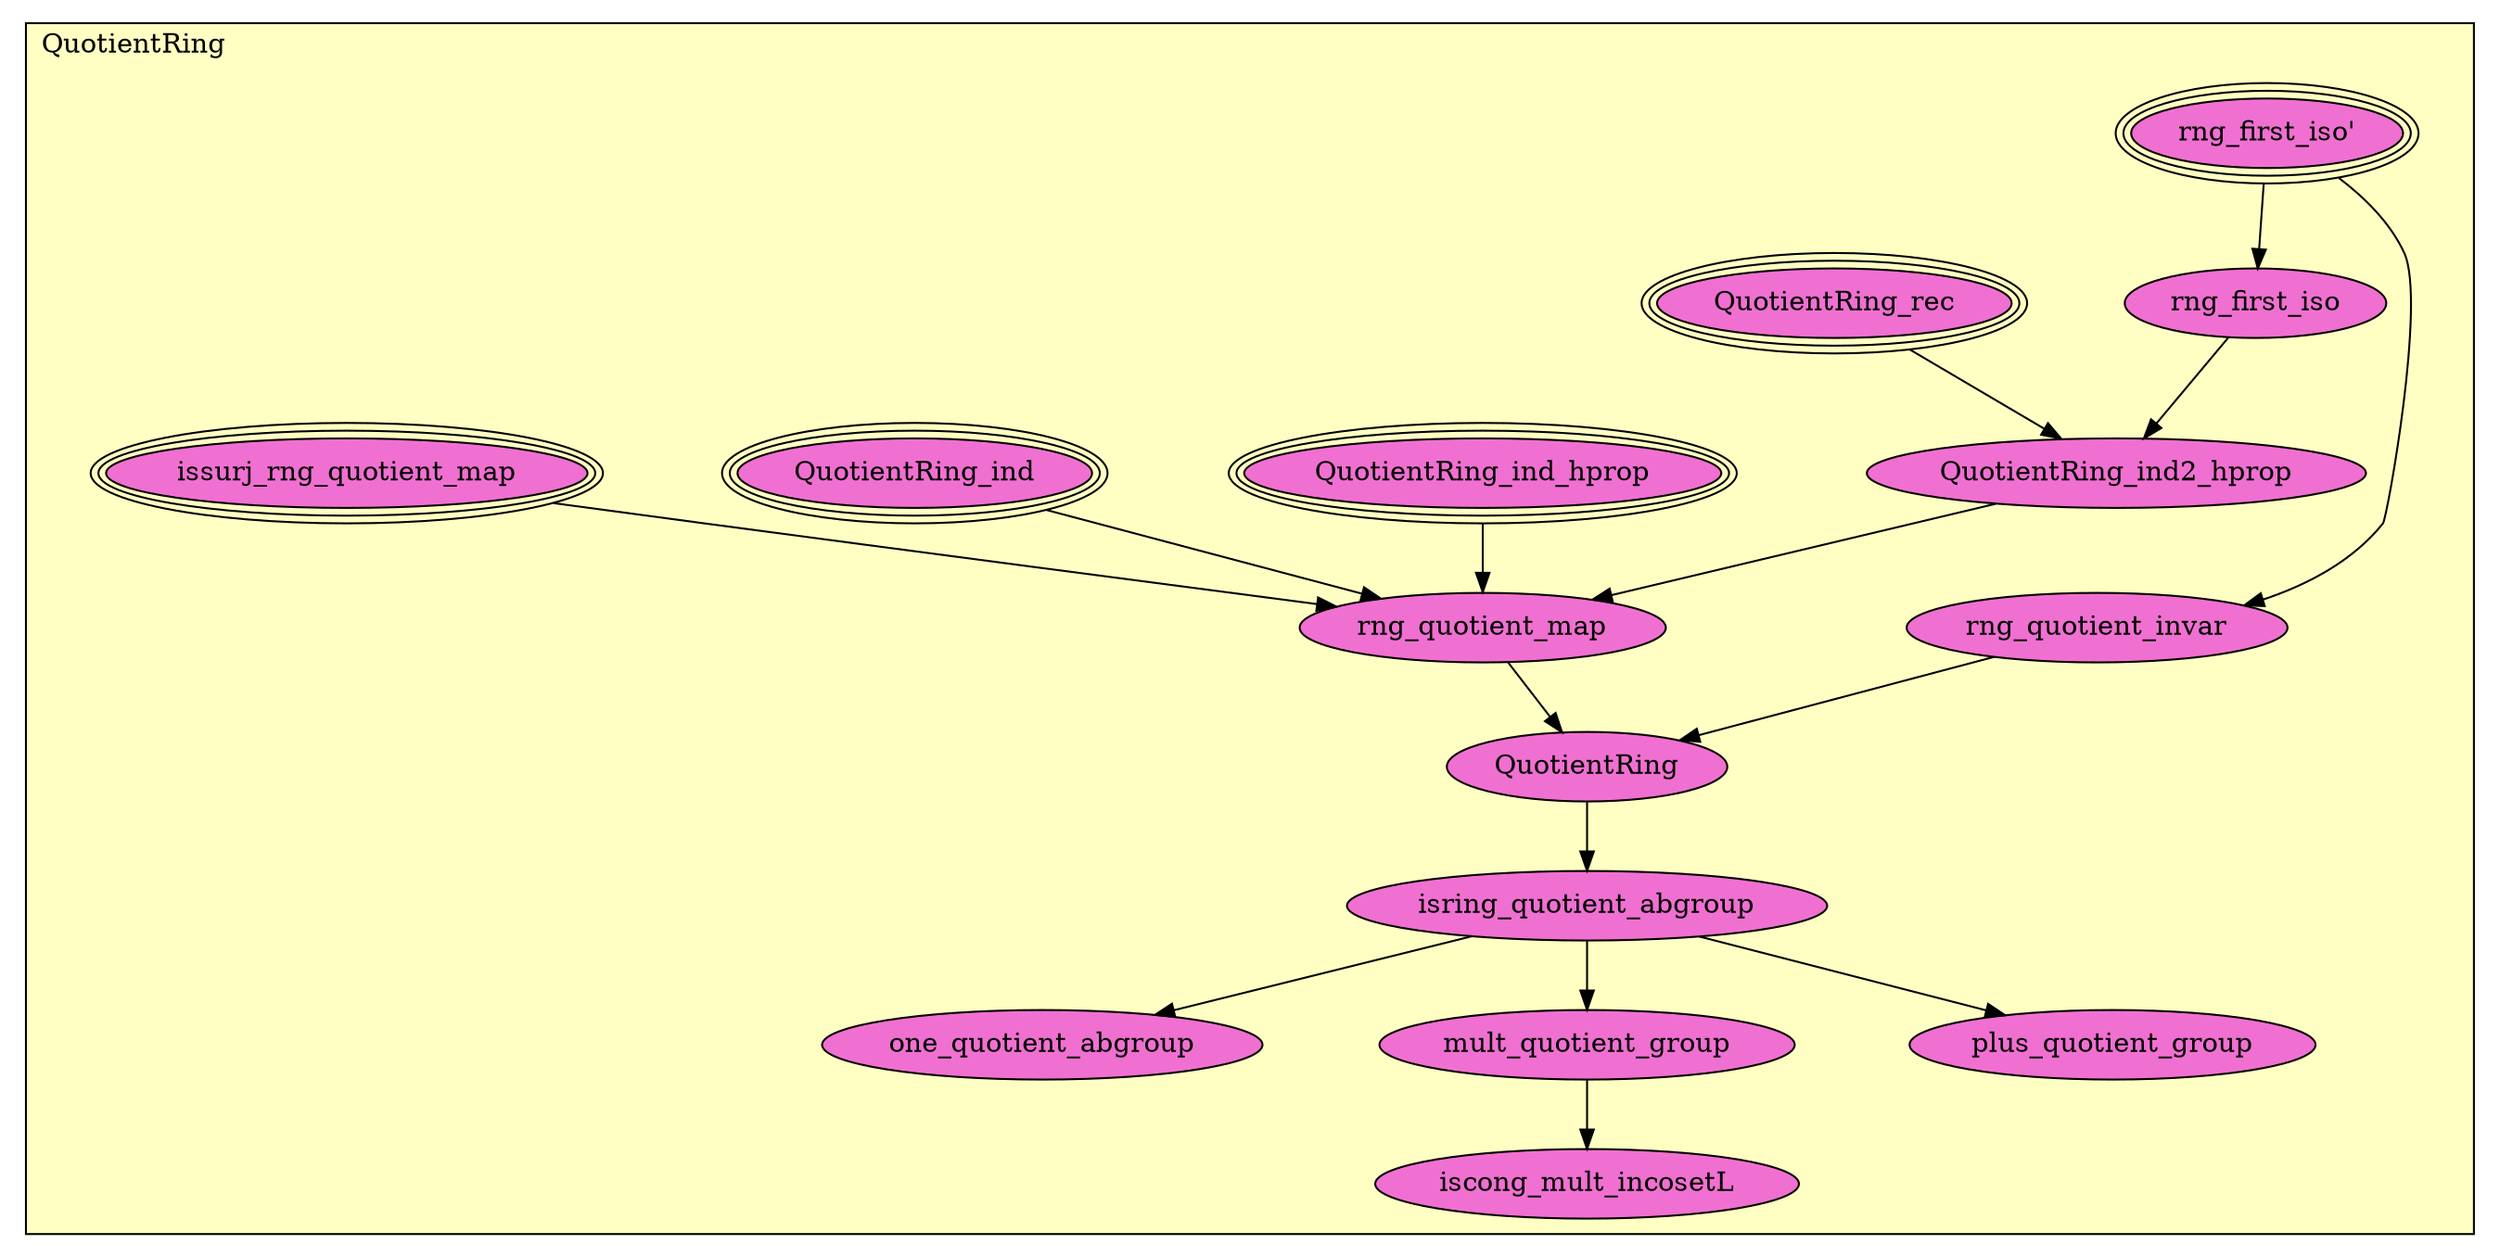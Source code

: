 digraph HoTT_Algebra_Rings_QuotientRing {
  graph [ratio=0.5]
  node [style=filled]
QuotientRing_rng_first_iso_ [label="rng_first_iso'", URL=<QuotientRing.html#rng_first_iso'>, peripheries=3, fillcolor="#F070D1"] ;
QuotientRing_rng_quotient_invar [label="rng_quotient_invar", URL=<QuotientRing.html#rng_quotient_invar>, fillcolor="#F070D1"] ;
QuotientRing_rng_first_iso [label="rng_first_iso", URL=<QuotientRing.html#rng_first_iso>, fillcolor="#F070D1"] ;
QuotientRing_QuotientRing_rec [label="QuotientRing_rec", URL=<QuotientRing.html#QuotientRing_rec>, peripheries=3, fillcolor="#F070D1"] ;
QuotientRing_QuotientRing_ind2_hprop [label="QuotientRing_ind2_hprop", URL=<QuotientRing.html#QuotientRing_ind2_hprop>, fillcolor="#F070D1"] ;
QuotientRing_QuotientRing_ind_hprop [label="QuotientRing_ind_hprop", URL=<QuotientRing.html#QuotientRing_ind_hprop>, peripheries=3, fillcolor="#F070D1"] ;
QuotientRing_QuotientRing_ind [label="QuotientRing_ind", URL=<QuotientRing.html#QuotientRing_ind>, peripheries=3, fillcolor="#F070D1"] ;
QuotientRing_issurj_rng_quotient_map [label="issurj_rng_quotient_map", URL=<QuotientRing.html#issurj_rng_quotient_map>, peripheries=3, fillcolor="#F070D1"] ;
QuotientRing_rng_quotient_map [label="rng_quotient_map", URL=<QuotientRing.html#rng_quotient_map>, fillcolor="#F070D1"] ;
QuotientRing_QuotientRing [label="QuotientRing", URL=<QuotientRing.html#QuotientRing>, fillcolor="#F070D1"] ;
QuotientRing_isring_quotient_abgroup [label="isring_quotient_abgroup", URL=<QuotientRing.html#isring_quotient_abgroup>, fillcolor="#F070D1"] ;
QuotientRing_one_quotient_abgroup [label="one_quotient_abgroup", URL=<QuotientRing.html#one_quotient_abgroup>, fillcolor="#F070D1"] ;
QuotientRing_mult_quotient_group [label="mult_quotient_group", URL=<QuotientRing.html#mult_quotient_group>, fillcolor="#F070D1"] ;
QuotientRing_iscong_mult_incosetL [label="iscong_mult_incosetL", URL=<QuotientRing.html#iscong_mult_incosetL>, fillcolor="#F070D1"] ;
QuotientRing_plus_quotient_group [label="plus_quotient_group", URL=<QuotientRing.html#plus_quotient_group>, fillcolor="#F070D1"] ;
  QuotientRing_rng_first_iso_ -> QuotientRing_rng_quotient_invar [] ;
  QuotientRing_rng_first_iso_ -> QuotientRing_rng_first_iso [] ;
  QuotientRing_rng_quotient_invar -> QuotientRing_QuotientRing [] ;
  QuotientRing_rng_first_iso -> QuotientRing_QuotientRing_ind2_hprop [] ;
  QuotientRing_QuotientRing_rec -> QuotientRing_QuotientRing_ind2_hprop [] ;
  QuotientRing_QuotientRing_ind2_hprop -> QuotientRing_rng_quotient_map [] ;
  QuotientRing_QuotientRing_ind_hprop -> QuotientRing_rng_quotient_map [] ;
  QuotientRing_QuotientRing_ind -> QuotientRing_rng_quotient_map [] ;
  QuotientRing_issurj_rng_quotient_map -> QuotientRing_rng_quotient_map [] ;
  QuotientRing_rng_quotient_map -> QuotientRing_QuotientRing [] ;
  QuotientRing_QuotientRing -> QuotientRing_isring_quotient_abgroup [] ;
  QuotientRing_isring_quotient_abgroup -> QuotientRing_one_quotient_abgroup [] ;
  QuotientRing_isring_quotient_abgroup -> QuotientRing_mult_quotient_group [] ;
  QuotientRing_isring_quotient_abgroup -> QuotientRing_plus_quotient_group [] ;
  QuotientRing_mult_quotient_group -> QuotientRing_iscong_mult_incosetL [] ;
subgraph cluster_QuotientRing { label="QuotientRing"; fillcolor="#FFFFC3"; labeljust=l; style=filled 
QuotientRing_plus_quotient_group; QuotientRing_iscong_mult_incosetL; QuotientRing_mult_quotient_group; QuotientRing_one_quotient_abgroup; QuotientRing_isring_quotient_abgroup; QuotientRing_QuotientRing; QuotientRing_rng_quotient_map; QuotientRing_issurj_rng_quotient_map; QuotientRing_QuotientRing_ind; QuotientRing_QuotientRing_ind_hprop; QuotientRing_QuotientRing_ind2_hprop; QuotientRing_QuotientRing_rec; QuotientRing_rng_first_iso; QuotientRing_rng_quotient_invar; QuotientRing_rng_first_iso_; };
} /* END */
